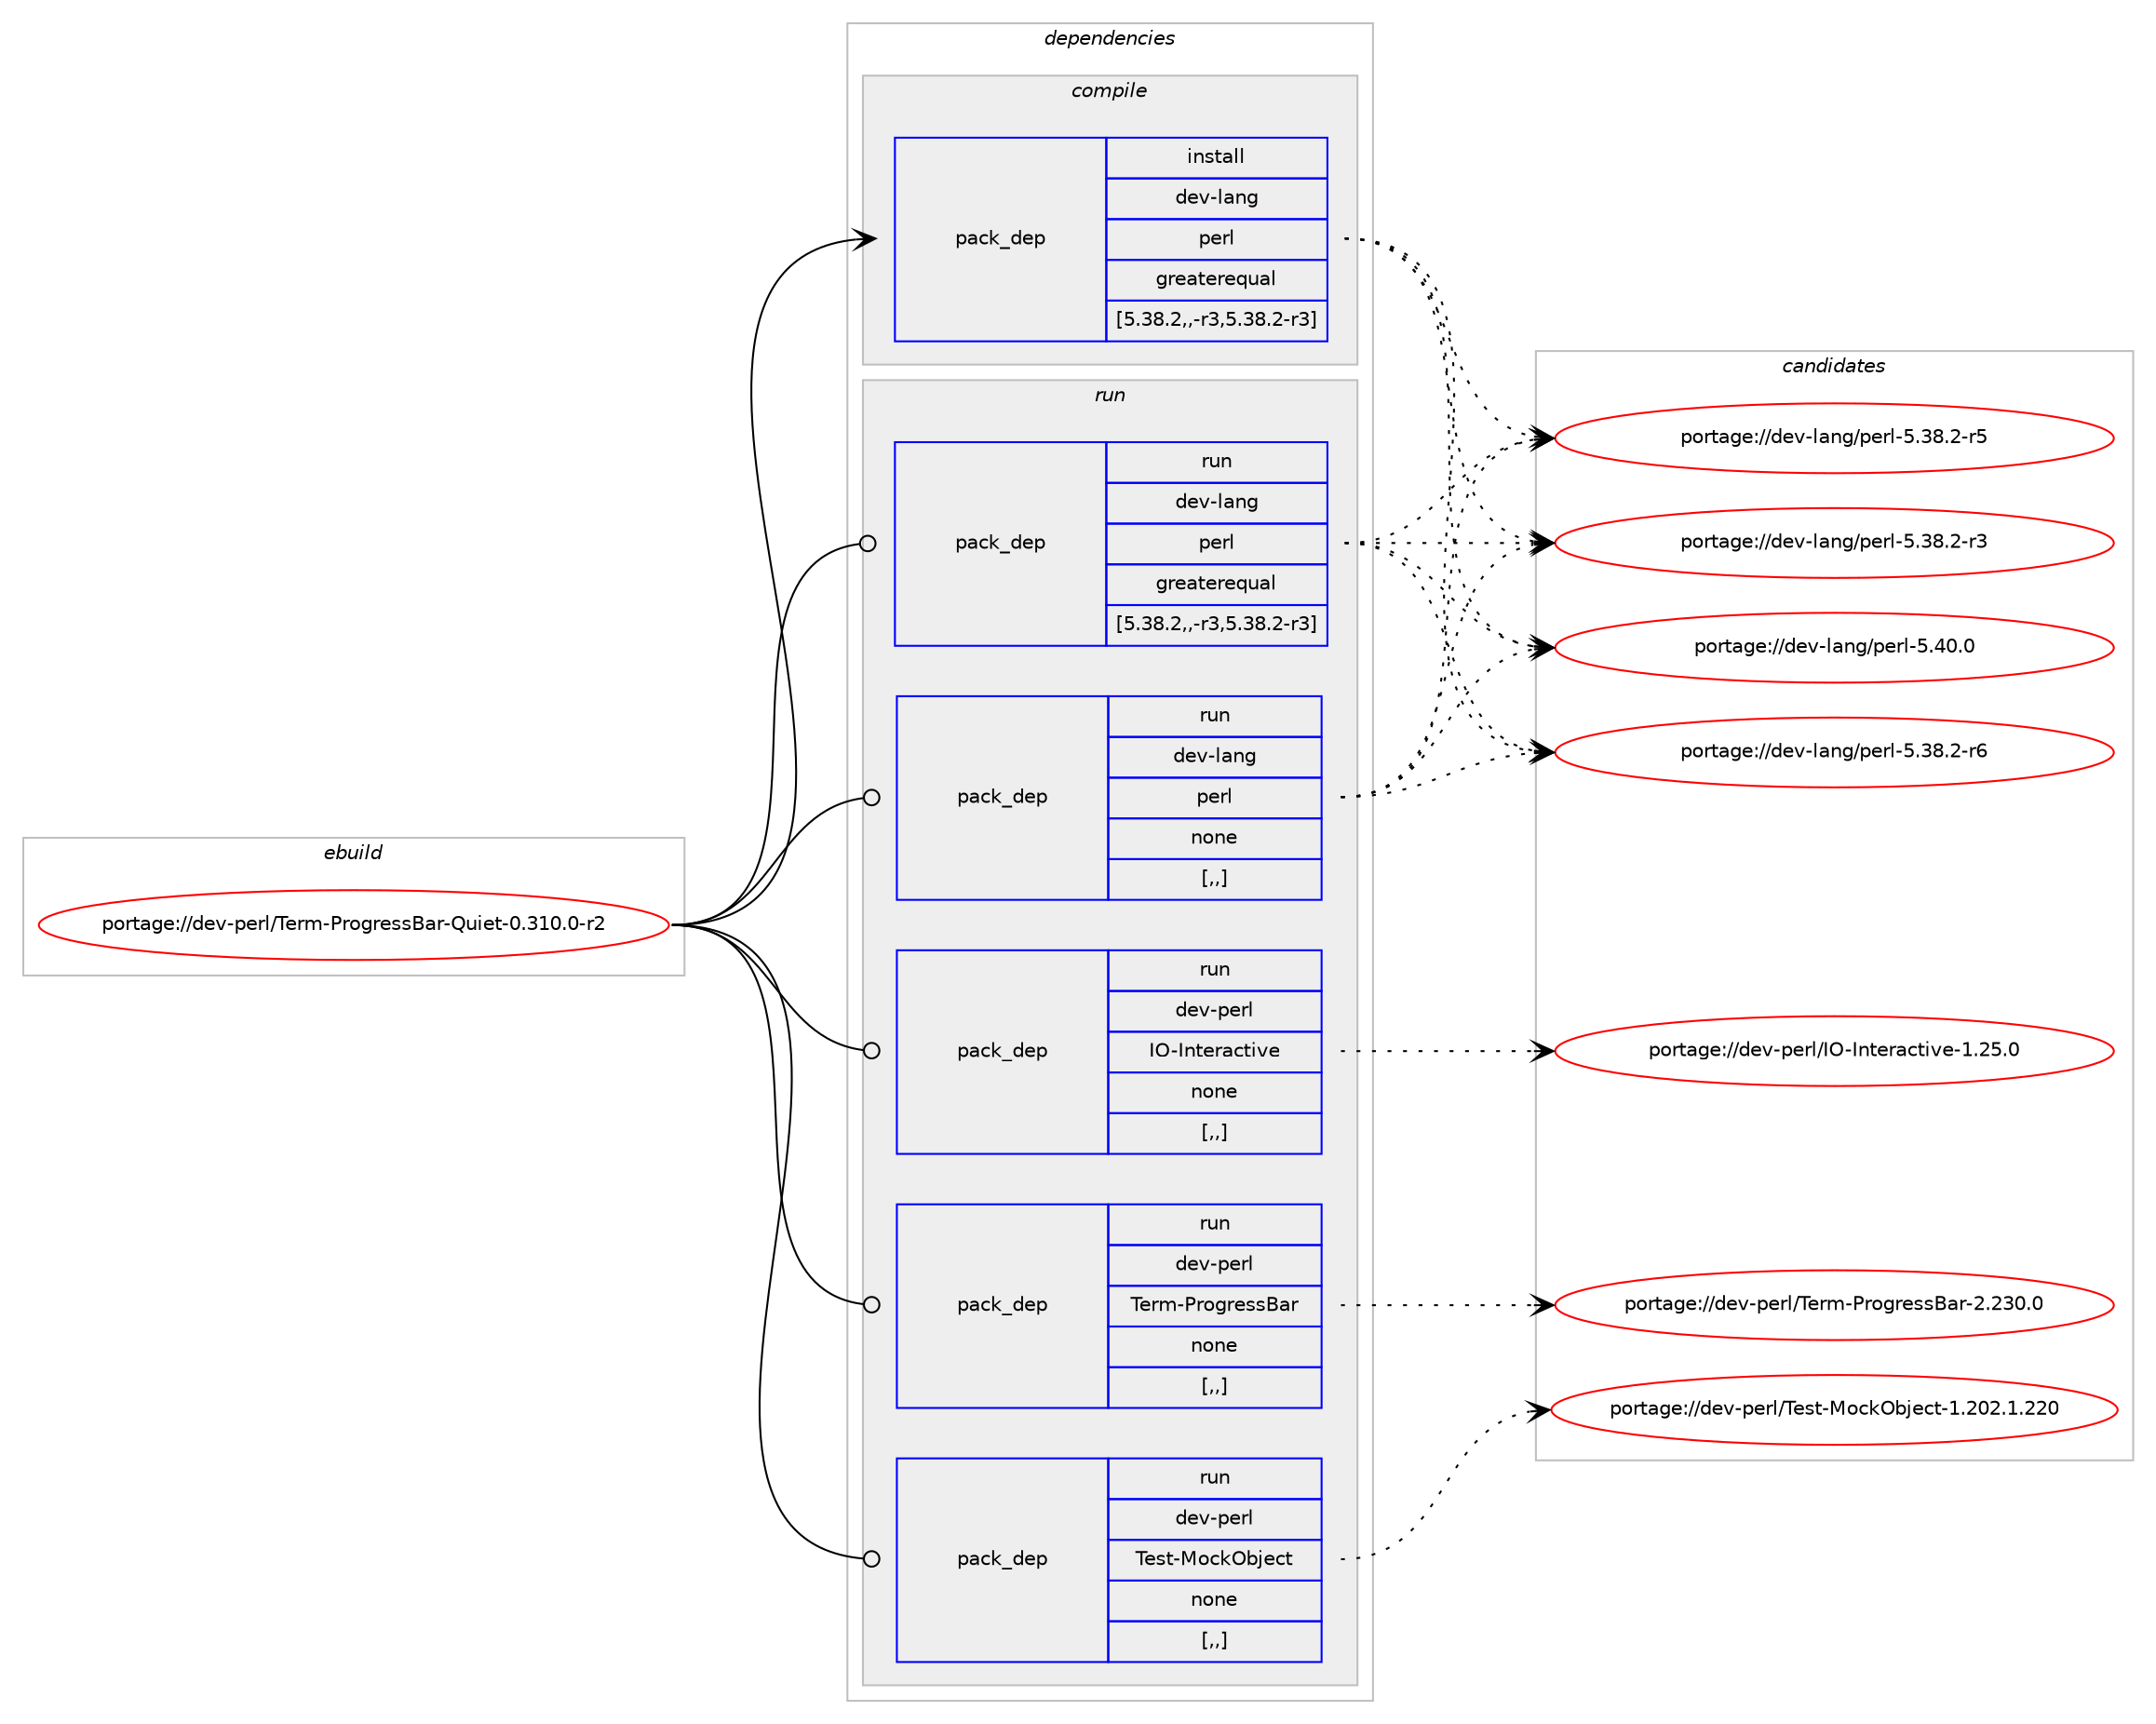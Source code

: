 digraph prolog {

# *************
# Graph options
# *************

newrank=true;
concentrate=true;
compound=true;
graph [rankdir=LR,fontname=Helvetica,fontsize=10,ranksep=1.5];#, ranksep=2.5, nodesep=0.2];
edge  [arrowhead=vee];
node  [fontname=Helvetica,fontsize=10];

# **********
# The ebuild
# **********

subgraph cluster_leftcol {
color=gray;
label=<<i>ebuild</i>>;
id [label="portage://dev-perl/Term-ProgressBar-Quiet-0.310.0-r2", color=red, width=4, href="../dev-perl/Term-ProgressBar-Quiet-0.310.0-r2.svg"];
}

# ****************
# The dependencies
# ****************

subgraph cluster_midcol {
color=gray;
label=<<i>dependencies</i>>;
subgraph cluster_compile {
fillcolor="#eeeeee";
style=filled;
label=<<i>compile</i>>;
subgraph pack106115 {
dependency137428 [label=<<TABLE BORDER="0" CELLBORDER="1" CELLSPACING="0" CELLPADDING="4" WIDTH="220"><TR><TD ROWSPAN="6" CELLPADDING="30">pack_dep</TD></TR><TR><TD WIDTH="110">install</TD></TR><TR><TD>dev-lang</TD></TR><TR><TD>perl</TD></TR><TR><TD>greaterequal</TD></TR><TR><TD>[5.38.2,,-r3,5.38.2-r3]</TD></TR></TABLE>>, shape=none, color=blue];
}
id:e -> dependency137428:w [weight=20,style="solid",arrowhead="vee"];
}
subgraph cluster_compileandrun {
fillcolor="#eeeeee";
style=filled;
label=<<i>compile and run</i>>;
}
subgraph cluster_run {
fillcolor="#eeeeee";
style=filled;
label=<<i>run</i>>;
subgraph pack106116 {
dependency137429 [label=<<TABLE BORDER="0" CELLBORDER="1" CELLSPACING="0" CELLPADDING="4" WIDTH="220"><TR><TD ROWSPAN="6" CELLPADDING="30">pack_dep</TD></TR><TR><TD WIDTH="110">run</TD></TR><TR><TD>dev-lang</TD></TR><TR><TD>perl</TD></TR><TR><TD>greaterequal</TD></TR><TR><TD>[5.38.2,,-r3,5.38.2-r3]</TD></TR></TABLE>>, shape=none, color=blue];
}
id:e -> dependency137429:w [weight=20,style="solid",arrowhead="odot"];
subgraph pack106117 {
dependency137430 [label=<<TABLE BORDER="0" CELLBORDER="1" CELLSPACING="0" CELLPADDING="4" WIDTH="220"><TR><TD ROWSPAN="6" CELLPADDING="30">pack_dep</TD></TR><TR><TD WIDTH="110">run</TD></TR><TR><TD>dev-lang</TD></TR><TR><TD>perl</TD></TR><TR><TD>none</TD></TR><TR><TD>[,,]</TD></TR></TABLE>>, shape=none, color=blue];
}
id:e -> dependency137430:w [weight=20,style="solid",arrowhead="odot"];
subgraph pack106118 {
dependency137431 [label=<<TABLE BORDER="0" CELLBORDER="1" CELLSPACING="0" CELLPADDING="4" WIDTH="220"><TR><TD ROWSPAN="6" CELLPADDING="30">pack_dep</TD></TR><TR><TD WIDTH="110">run</TD></TR><TR><TD>dev-perl</TD></TR><TR><TD>IO-Interactive</TD></TR><TR><TD>none</TD></TR><TR><TD>[,,]</TD></TR></TABLE>>, shape=none, color=blue];
}
id:e -> dependency137431:w [weight=20,style="solid",arrowhead="odot"];
subgraph pack106119 {
dependency137432 [label=<<TABLE BORDER="0" CELLBORDER="1" CELLSPACING="0" CELLPADDING="4" WIDTH="220"><TR><TD ROWSPAN="6" CELLPADDING="30">pack_dep</TD></TR><TR><TD WIDTH="110">run</TD></TR><TR><TD>dev-perl</TD></TR><TR><TD>Term-ProgressBar</TD></TR><TR><TD>none</TD></TR><TR><TD>[,,]</TD></TR></TABLE>>, shape=none, color=blue];
}
id:e -> dependency137432:w [weight=20,style="solid",arrowhead="odot"];
subgraph pack106120 {
dependency137433 [label=<<TABLE BORDER="0" CELLBORDER="1" CELLSPACING="0" CELLPADDING="4" WIDTH="220"><TR><TD ROWSPAN="6" CELLPADDING="30">pack_dep</TD></TR><TR><TD WIDTH="110">run</TD></TR><TR><TD>dev-perl</TD></TR><TR><TD>Test-MockObject</TD></TR><TR><TD>none</TD></TR><TR><TD>[,,]</TD></TR></TABLE>>, shape=none, color=blue];
}
id:e -> dependency137433:w [weight=20,style="solid",arrowhead="odot"];
}
}

# **************
# The candidates
# **************

subgraph cluster_choices {
rank=same;
color=gray;
label=<<i>candidates</i>>;

subgraph choice106115 {
color=black;
nodesep=1;
choice10010111845108971101034711210111410845534652484648 [label="portage://dev-lang/perl-5.40.0", color=red, width=4,href="../dev-lang/perl-5.40.0.svg"];
choice100101118451089711010347112101114108455346515646504511454 [label="portage://dev-lang/perl-5.38.2-r6", color=red, width=4,href="../dev-lang/perl-5.38.2-r6.svg"];
choice100101118451089711010347112101114108455346515646504511453 [label="portage://dev-lang/perl-5.38.2-r5", color=red, width=4,href="../dev-lang/perl-5.38.2-r5.svg"];
choice100101118451089711010347112101114108455346515646504511451 [label="portage://dev-lang/perl-5.38.2-r3", color=red, width=4,href="../dev-lang/perl-5.38.2-r3.svg"];
dependency137428:e -> choice10010111845108971101034711210111410845534652484648:w [style=dotted,weight="100"];
dependency137428:e -> choice100101118451089711010347112101114108455346515646504511454:w [style=dotted,weight="100"];
dependency137428:e -> choice100101118451089711010347112101114108455346515646504511453:w [style=dotted,weight="100"];
dependency137428:e -> choice100101118451089711010347112101114108455346515646504511451:w [style=dotted,weight="100"];
}
subgraph choice106116 {
color=black;
nodesep=1;
choice10010111845108971101034711210111410845534652484648 [label="portage://dev-lang/perl-5.40.0", color=red, width=4,href="../dev-lang/perl-5.40.0.svg"];
choice100101118451089711010347112101114108455346515646504511454 [label="portage://dev-lang/perl-5.38.2-r6", color=red, width=4,href="../dev-lang/perl-5.38.2-r6.svg"];
choice100101118451089711010347112101114108455346515646504511453 [label="portage://dev-lang/perl-5.38.2-r5", color=red, width=4,href="../dev-lang/perl-5.38.2-r5.svg"];
choice100101118451089711010347112101114108455346515646504511451 [label="portage://dev-lang/perl-5.38.2-r3", color=red, width=4,href="../dev-lang/perl-5.38.2-r3.svg"];
dependency137429:e -> choice10010111845108971101034711210111410845534652484648:w [style=dotted,weight="100"];
dependency137429:e -> choice100101118451089711010347112101114108455346515646504511454:w [style=dotted,weight="100"];
dependency137429:e -> choice100101118451089711010347112101114108455346515646504511453:w [style=dotted,weight="100"];
dependency137429:e -> choice100101118451089711010347112101114108455346515646504511451:w [style=dotted,weight="100"];
}
subgraph choice106117 {
color=black;
nodesep=1;
choice10010111845108971101034711210111410845534652484648 [label="portage://dev-lang/perl-5.40.0", color=red, width=4,href="../dev-lang/perl-5.40.0.svg"];
choice100101118451089711010347112101114108455346515646504511454 [label="portage://dev-lang/perl-5.38.2-r6", color=red, width=4,href="../dev-lang/perl-5.38.2-r6.svg"];
choice100101118451089711010347112101114108455346515646504511453 [label="portage://dev-lang/perl-5.38.2-r5", color=red, width=4,href="../dev-lang/perl-5.38.2-r5.svg"];
choice100101118451089711010347112101114108455346515646504511451 [label="portage://dev-lang/perl-5.38.2-r3", color=red, width=4,href="../dev-lang/perl-5.38.2-r3.svg"];
dependency137430:e -> choice10010111845108971101034711210111410845534652484648:w [style=dotted,weight="100"];
dependency137430:e -> choice100101118451089711010347112101114108455346515646504511454:w [style=dotted,weight="100"];
dependency137430:e -> choice100101118451089711010347112101114108455346515646504511453:w [style=dotted,weight="100"];
dependency137430:e -> choice100101118451089711010347112101114108455346515646504511451:w [style=dotted,weight="100"];
}
subgraph choice106118 {
color=black;
nodesep=1;
choice100101118451121011141084773794573110116101114979911610511810145494650534648 [label="portage://dev-perl/IO-Interactive-1.25.0", color=red, width=4,href="../dev-perl/IO-Interactive-1.25.0.svg"];
dependency137431:e -> choice100101118451121011141084773794573110116101114979911610511810145494650534648:w [style=dotted,weight="100"];
}
subgraph choice106119 {
color=black;
nodesep=1;
choice100101118451121011141084784101114109458011411110311410111511566971144550465051484648 [label="portage://dev-perl/Term-ProgressBar-2.230.0", color=red, width=4,href="../dev-perl/Term-ProgressBar-2.230.0.svg"];
dependency137432:e -> choice100101118451121011141084784101114109458011411110311410111511566971144550465051484648:w [style=dotted,weight="100"];
}
subgraph choice106120 {
color=black;
nodesep=1;
choice100101118451121011141084784101115116457711199107799810610199116454946504850464946505048 [label="portage://dev-perl/Test-MockObject-1.202.1.220", color=red, width=4,href="../dev-perl/Test-MockObject-1.202.1.220.svg"];
dependency137433:e -> choice100101118451121011141084784101115116457711199107799810610199116454946504850464946505048:w [style=dotted,weight="100"];
}
}

}
